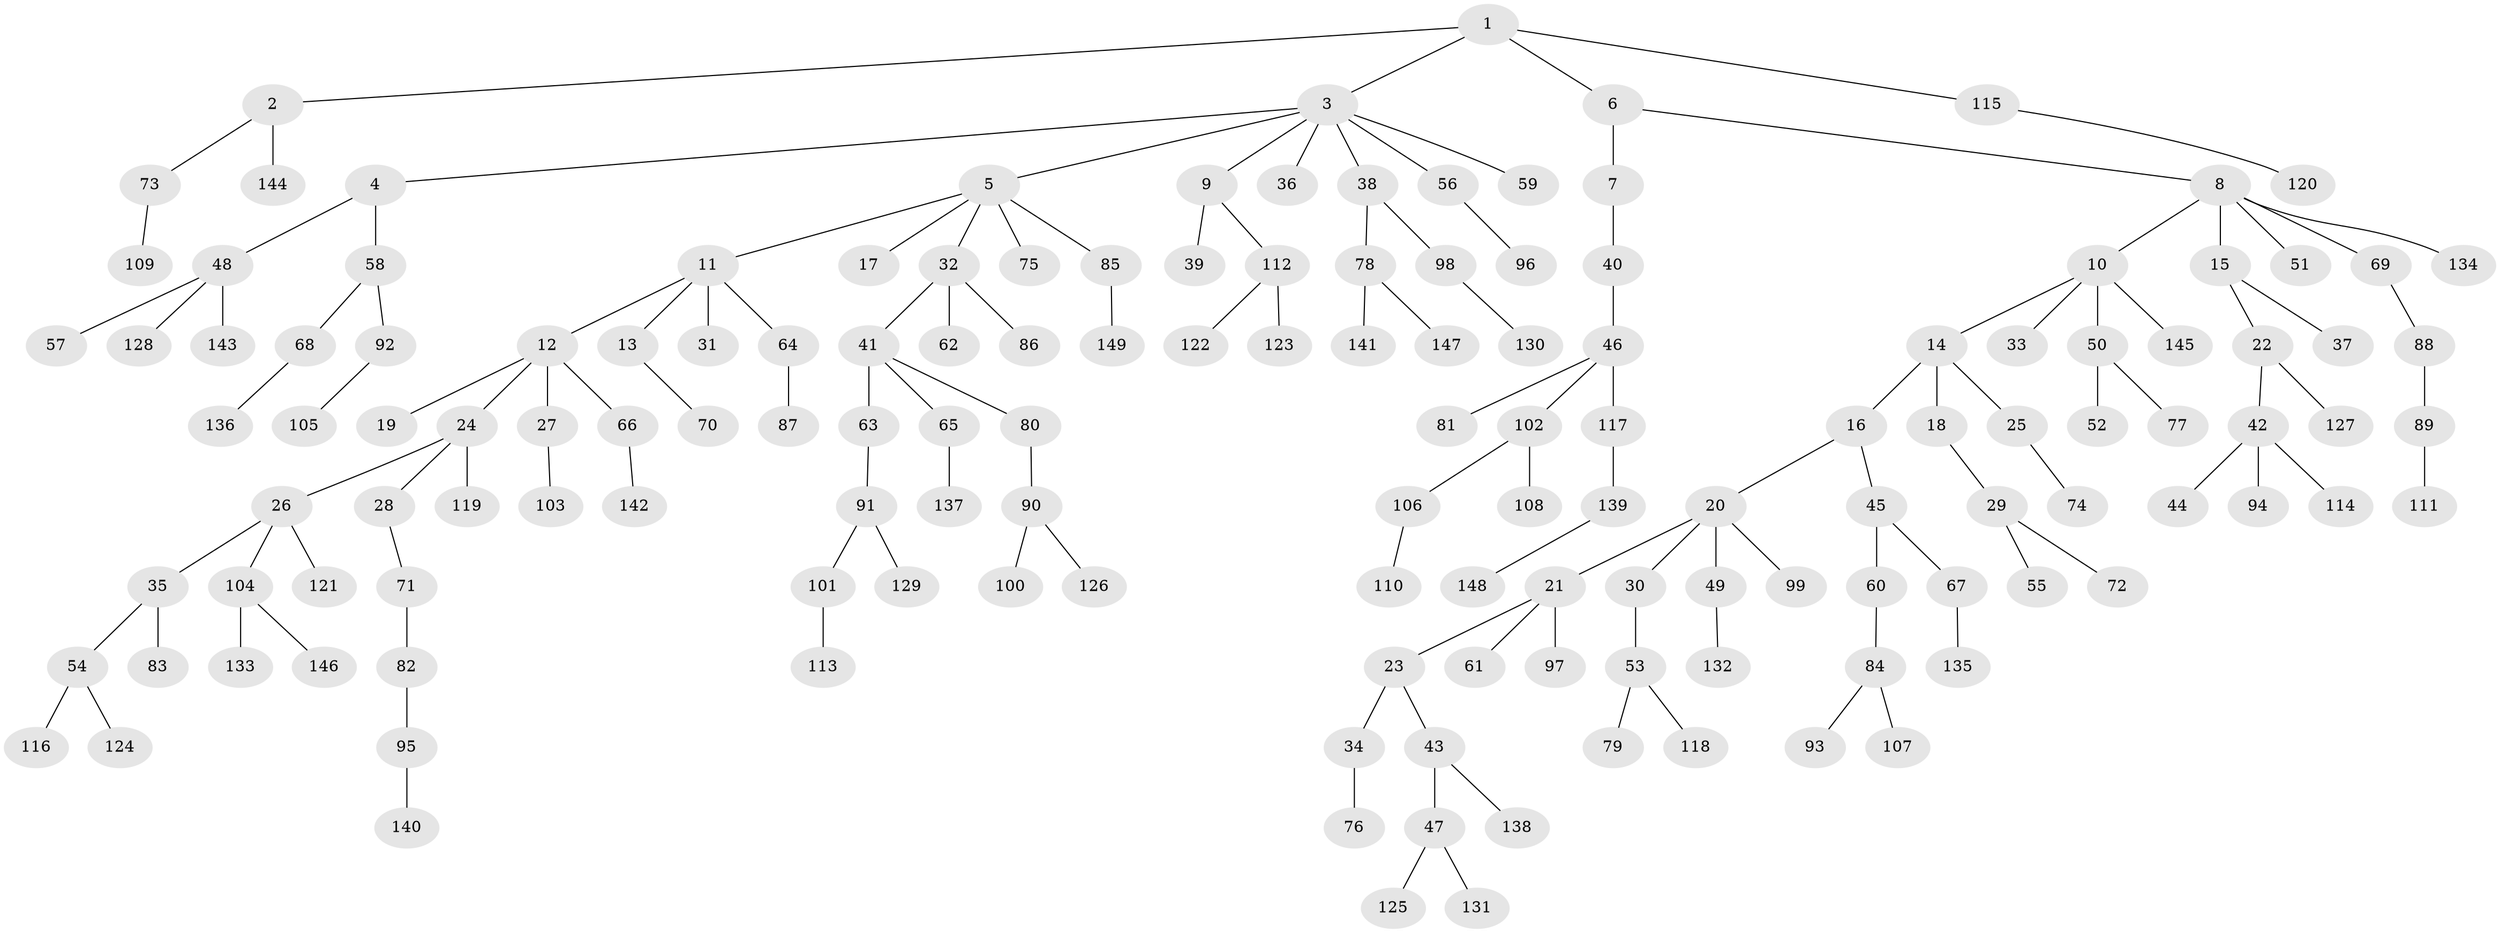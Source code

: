 // Generated by graph-tools (version 1.1) at 2025/15/03/09/25 04:15:30]
// undirected, 149 vertices, 148 edges
graph export_dot {
graph [start="1"]
  node [color=gray90,style=filled];
  1;
  2;
  3;
  4;
  5;
  6;
  7;
  8;
  9;
  10;
  11;
  12;
  13;
  14;
  15;
  16;
  17;
  18;
  19;
  20;
  21;
  22;
  23;
  24;
  25;
  26;
  27;
  28;
  29;
  30;
  31;
  32;
  33;
  34;
  35;
  36;
  37;
  38;
  39;
  40;
  41;
  42;
  43;
  44;
  45;
  46;
  47;
  48;
  49;
  50;
  51;
  52;
  53;
  54;
  55;
  56;
  57;
  58;
  59;
  60;
  61;
  62;
  63;
  64;
  65;
  66;
  67;
  68;
  69;
  70;
  71;
  72;
  73;
  74;
  75;
  76;
  77;
  78;
  79;
  80;
  81;
  82;
  83;
  84;
  85;
  86;
  87;
  88;
  89;
  90;
  91;
  92;
  93;
  94;
  95;
  96;
  97;
  98;
  99;
  100;
  101;
  102;
  103;
  104;
  105;
  106;
  107;
  108;
  109;
  110;
  111;
  112;
  113;
  114;
  115;
  116;
  117;
  118;
  119;
  120;
  121;
  122;
  123;
  124;
  125;
  126;
  127;
  128;
  129;
  130;
  131;
  132;
  133;
  134;
  135;
  136;
  137;
  138;
  139;
  140;
  141;
  142;
  143;
  144;
  145;
  146;
  147;
  148;
  149;
  1 -- 2;
  1 -- 3;
  1 -- 6;
  1 -- 115;
  2 -- 73;
  2 -- 144;
  3 -- 4;
  3 -- 5;
  3 -- 9;
  3 -- 36;
  3 -- 38;
  3 -- 56;
  3 -- 59;
  4 -- 48;
  4 -- 58;
  5 -- 11;
  5 -- 17;
  5 -- 32;
  5 -- 75;
  5 -- 85;
  6 -- 7;
  6 -- 8;
  7 -- 40;
  8 -- 10;
  8 -- 15;
  8 -- 51;
  8 -- 69;
  8 -- 134;
  9 -- 39;
  9 -- 112;
  10 -- 14;
  10 -- 33;
  10 -- 50;
  10 -- 145;
  11 -- 12;
  11 -- 13;
  11 -- 31;
  11 -- 64;
  12 -- 19;
  12 -- 24;
  12 -- 27;
  12 -- 66;
  13 -- 70;
  14 -- 16;
  14 -- 18;
  14 -- 25;
  15 -- 22;
  15 -- 37;
  16 -- 20;
  16 -- 45;
  18 -- 29;
  20 -- 21;
  20 -- 30;
  20 -- 49;
  20 -- 99;
  21 -- 23;
  21 -- 61;
  21 -- 97;
  22 -- 42;
  22 -- 127;
  23 -- 34;
  23 -- 43;
  24 -- 26;
  24 -- 28;
  24 -- 119;
  25 -- 74;
  26 -- 35;
  26 -- 104;
  26 -- 121;
  27 -- 103;
  28 -- 71;
  29 -- 55;
  29 -- 72;
  30 -- 53;
  32 -- 41;
  32 -- 62;
  32 -- 86;
  34 -- 76;
  35 -- 54;
  35 -- 83;
  38 -- 78;
  38 -- 98;
  40 -- 46;
  41 -- 63;
  41 -- 65;
  41 -- 80;
  42 -- 44;
  42 -- 94;
  42 -- 114;
  43 -- 47;
  43 -- 138;
  45 -- 60;
  45 -- 67;
  46 -- 81;
  46 -- 102;
  46 -- 117;
  47 -- 125;
  47 -- 131;
  48 -- 57;
  48 -- 128;
  48 -- 143;
  49 -- 132;
  50 -- 52;
  50 -- 77;
  53 -- 79;
  53 -- 118;
  54 -- 116;
  54 -- 124;
  56 -- 96;
  58 -- 68;
  58 -- 92;
  60 -- 84;
  63 -- 91;
  64 -- 87;
  65 -- 137;
  66 -- 142;
  67 -- 135;
  68 -- 136;
  69 -- 88;
  71 -- 82;
  73 -- 109;
  78 -- 141;
  78 -- 147;
  80 -- 90;
  82 -- 95;
  84 -- 93;
  84 -- 107;
  85 -- 149;
  88 -- 89;
  89 -- 111;
  90 -- 100;
  90 -- 126;
  91 -- 101;
  91 -- 129;
  92 -- 105;
  95 -- 140;
  98 -- 130;
  101 -- 113;
  102 -- 106;
  102 -- 108;
  104 -- 133;
  104 -- 146;
  106 -- 110;
  112 -- 122;
  112 -- 123;
  115 -- 120;
  117 -- 139;
  139 -- 148;
}
